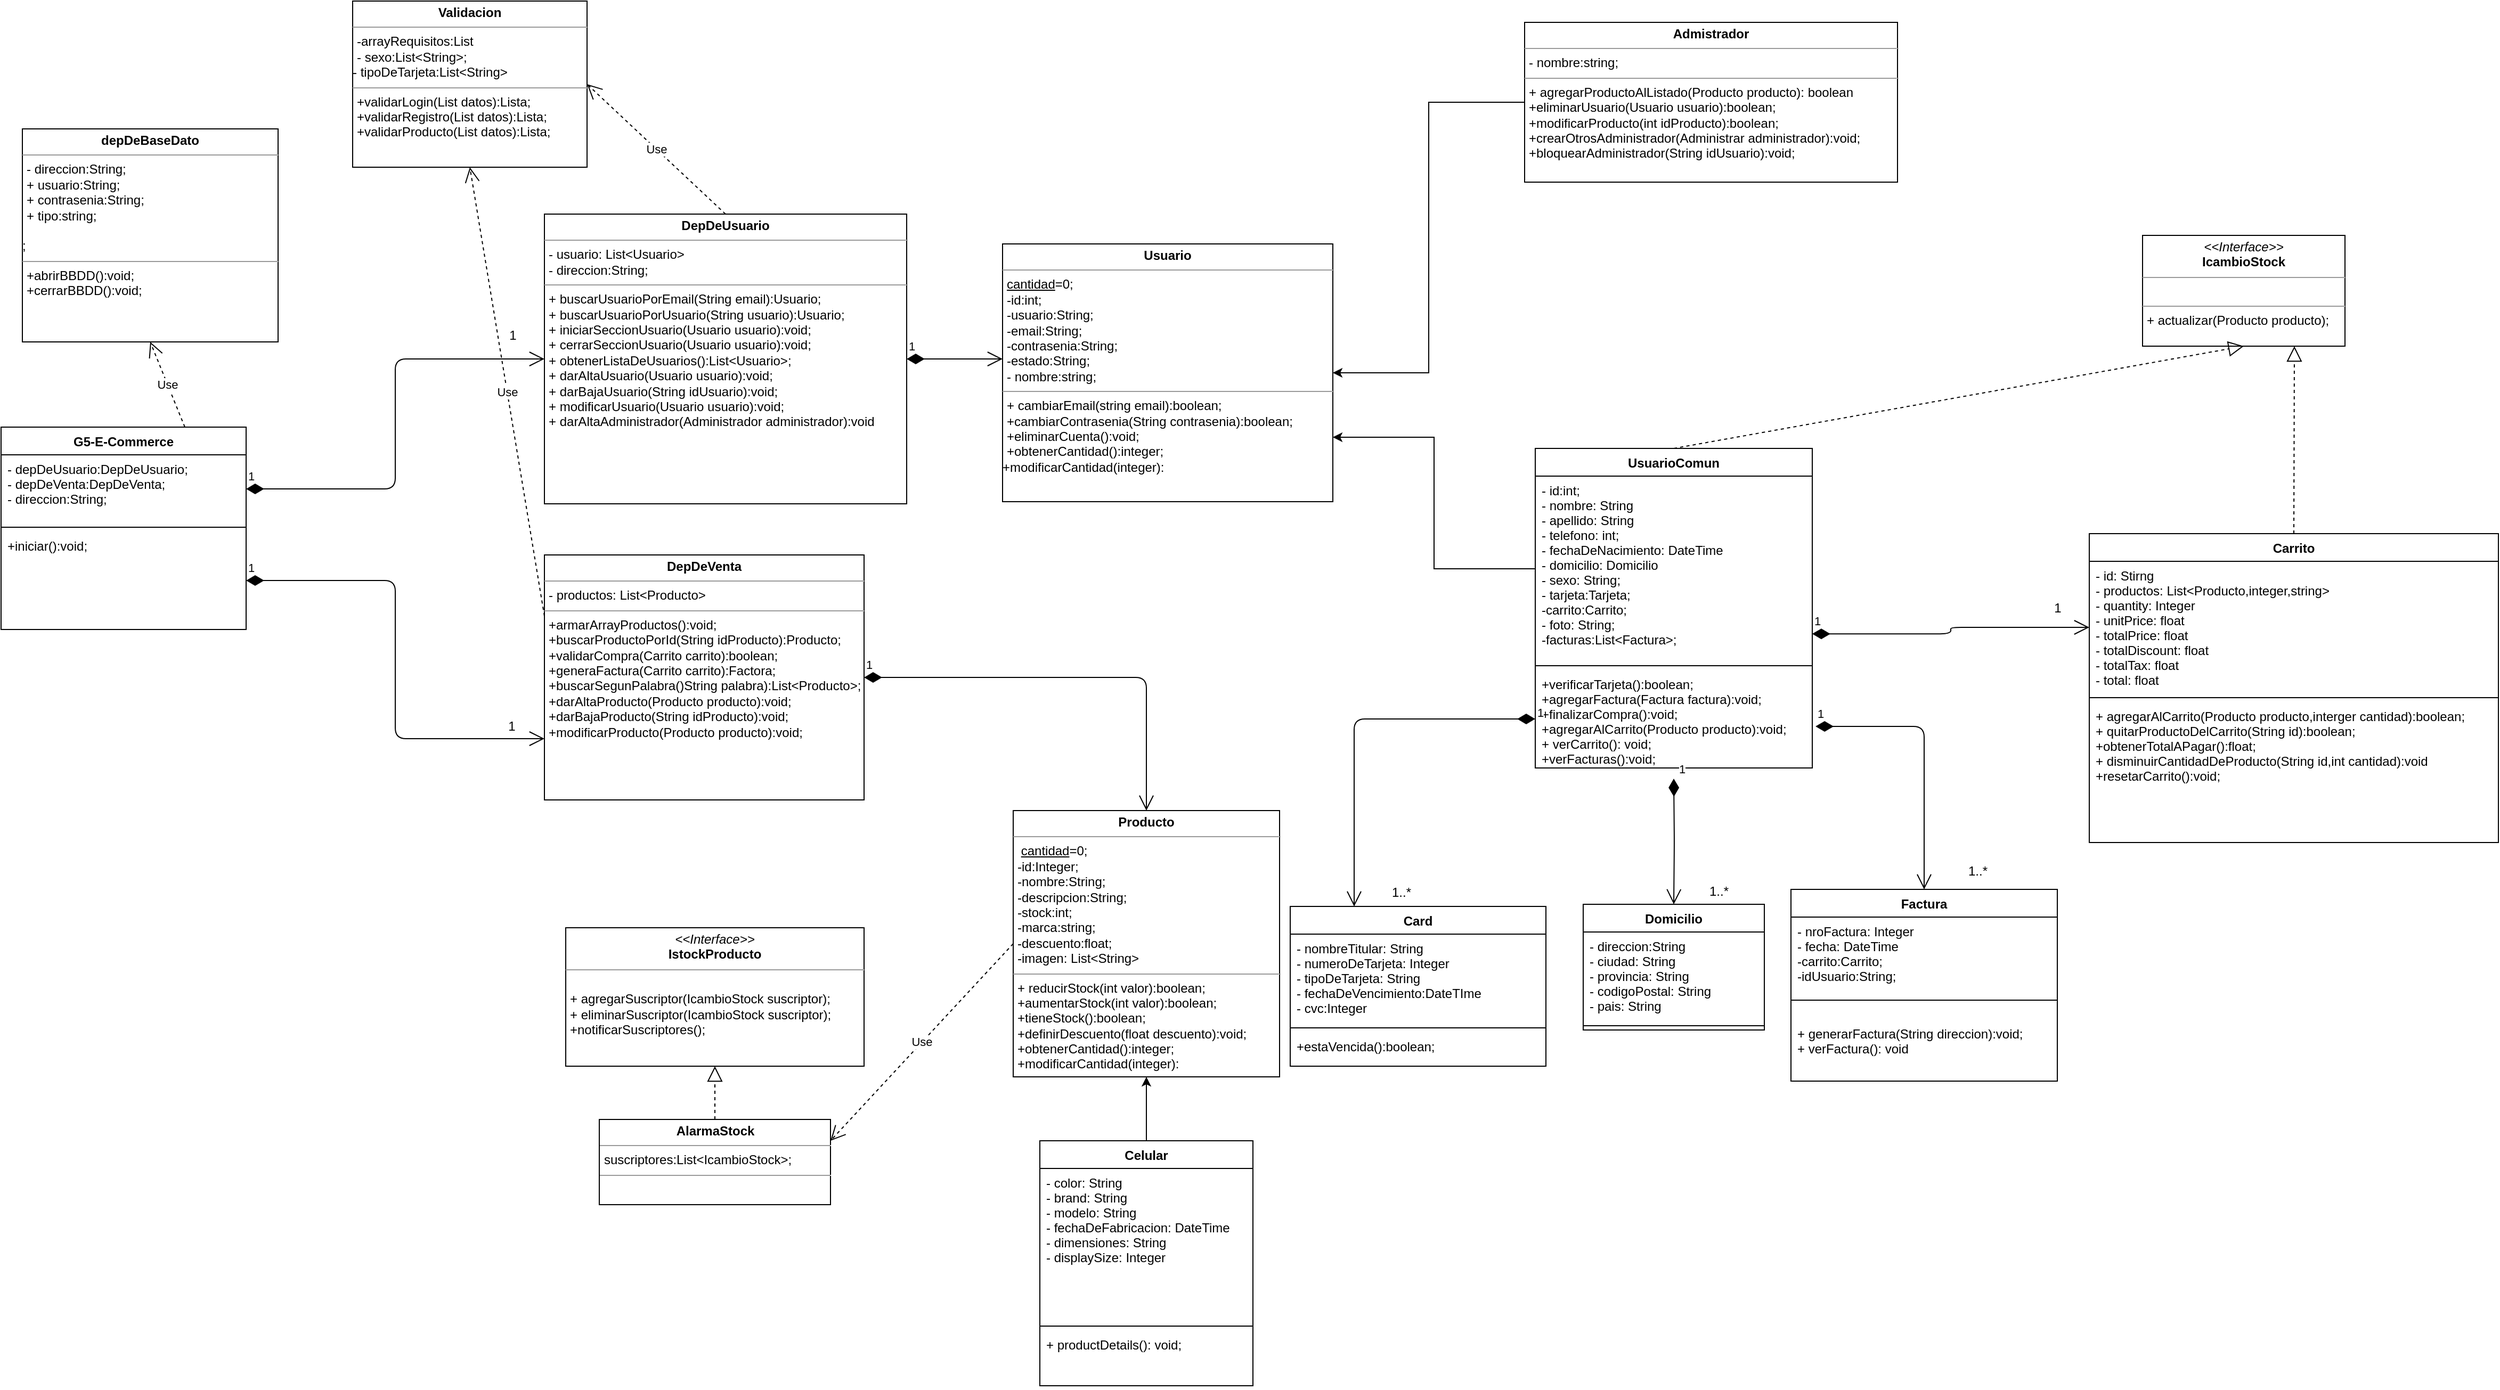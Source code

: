 <mxfile version="12.4.3" type="device" pages="1"><diagram id="36__BOMRGUcDp8zoeonx" name="Page-1"><mxGraphModel dx="1695" dy="1598" grid="1" gridSize="10" guides="1" tooltips="1" connect="1" arrows="1" fold="1" page="1" pageScale="1" pageWidth="827" pageHeight="1169" math="0" shadow="0"><root><mxCell id="0"/><mxCell id="1" parent="0"/><mxCell id="mroIybEyWBb0n3yqRAbe-1" value="Card" style="swimlane;fontStyle=1;align=center;verticalAlign=top;childLayout=stackLayout;horizontal=1;startSize=26;horizontalStack=0;resizeParent=1;resizeParentMax=0;resizeLast=0;collapsible=1;marginBottom=0;" parent="1" vertex="1"><mxGeometry x="890" y="450" width="240" height="150" as="geometry"/></mxCell><mxCell id="mroIybEyWBb0n3yqRAbe-2" value="- nombreTitular: String&#xA;- numeroDeTarjeta: Integer&#xA;- tipoDeTarjeta: String&#xA;- fechaDeVencimiento:DateTIme&#xA;- cvc:Integer" style="text;strokeColor=none;fillColor=none;align=left;verticalAlign=top;spacingLeft=4;spacingRight=4;overflow=hidden;rotatable=0;points=[[0,0.5],[1,0.5]];portConstraint=eastwest;" parent="mroIybEyWBb0n3yqRAbe-1" vertex="1"><mxGeometry y="26" width="240" height="84" as="geometry"/></mxCell><mxCell id="mroIybEyWBb0n3yqRAbe-3" value="" style="line;strokeWidth=1;fillColor=none;align=left;verticalAlign=middle;spacingTop=-1;spacingLeft=3;spacingRight=3;rotatable=0;labelPosition=right;points=[];portConstraint=eastwest;" parent="mroIybEyWBb0n3yqRAbe-1" vertex="1"><mxGeometry y="110" width="240" height="8" as="geometry"/></mxCell><mxCell id="mroIybEyWBb0n3yqRAbe-4" value="+estaVencida():boolean;" style="text;strokeColor=none;fillColor=none;align=left;verticalAlign=top;spacingLeft=4;spacingRight=4;overflow=hidden;rotatable=0;points=[[0,0.5],[1,0.5]];portConstraint=eastwest;" parent="mroIybEyWBb0n3yqRAbe-1" vertex="1"><mxGeometry y="118" width="240" height="32" as="geometry"/></mxCell><mxCell id="mroIybEyWBb0n3yqRAbe-9" value="Domicilio" style="swimlane;fontStyle=1;align=center;verticalAlign=top;childLayout=stackLayout;horizontal=1;startSize=26;horizontalStack=0;resizeParent=1;resizeParentMax=0;resizeLast=0;collapsible=1;marginBottom=0;" parent="1" vertex="1"><mxGeometry x="1165" y="448" width="170" height="118" as="geometry"/></mxCell><mxCell id="mroIybEyWBb0n3yqRAbe-10" value="- direccion:String&#xA;- ciudad: String&#xA;- provincia: String&#xA;- codigoPostal: String&#xA;- pais: String&#xA;&#xA;" style="text;strokeColor=none;fillColor=none;align=left;verticalAlign=top;spacingLeft=4;spacingRight=4;overflow=hidden;rotatable=0;points=[[0,0.5],[1,0.5]];portConstraint=eastwest;" parent="mroIybEyWBb0n3yqRAbe-9" vertex="1"><mxGeometry y="26" width="170" height="84" as="geometry"/></mxCell><mxCell id="mroIybEyWBb0n3yqRAbe-11" value="" style="line;strokeWidth=1;fillColor=none;align=left;verticalAlign=middle;spacingTop=-1;spacingLeft=3;spacingRight=3;rotatable=0;labelPosition=right;points=[];portConstraint=eastwest;" parent="mroIybEyWBb0n3yqRAbe-9" vertex="1"><mxGeometry y="110" width="170" height="8" as="geometry"/></mxCell><mxCell id="mroIybEyWBb0n3yqRAbe-13" value="UsuarioComun" style="swimlane;fontStyle=1;align=center;verticalAlign=top;childLayout=stackLayout;horizontal=1;startSize=26;horizontalStack=0;resizeParent=1;resizeParentMax=0;resizeLast=0;collapsible=1;marginBottom=0;" parent="1" vertex="1"><mxGeometry x="1120" y="20" width="260" height="300" as="geometry"/></mxCell><mxCell id="mroIybEyWBb0n3yqRAbe-14" value="- id:int;&#xA;- nombre: String&#xA;- apellido: String&#xA;- telefono: int;&#xA;- fechaDeNacimiento: DateTime&#xA;- domicilio: Domicilio&#xA;- sexo: String;&#xA;- tarjeta:Tarjeta;&#xA;-carrito:Carrito;&#xA;- foto: String;&#xA;-facturas:List&lt;Factura&gt;;" style="text;strokeColor=none;fillColor=none;align=left;verticalAlign=top;spacingLeft=4;spacingRight=4;overflow=hidden;rotatable=0;points=[[0,0.5],[1,0.5]];portConstraint=eastwest;" parent="mroIybEyWBb0n3yqRAbe-13" vertex="1"><mxGeometry y="26" width="260" height="174" as="geometry"/></mxCell><mxCell id="mroIybEyWBb0n3yqRAbe-15" value="" style="line;strokeWidth=1;fillColor=none;align=left;verticalAlign=middle;spacingTop=-1;spacingLeft=3;spacingRight=3;rotatable=0;labelPosition=right;points=[];portConstraint=eastwest;" parent="mroIybEyWBb0n3yqRAbe-13" vertex="1"><mxGeometry y="200" width="260" height="8" as="geometry"/></mxCell><mxCell id="mroIybEyWBb0n3yqRAbe-16" value="+verificarTarjeta():boolean;&#xA;+agregarFactura(Factura factura):void;&#xA;+finalizarCompra():void;&#xA;+agregarAlCarrito(Producto producto):void;&#xA;+ verCarrito(): void;&#xA;+verFacturas():void;&#xA;&#xA;" style="text;strokeColor=none;fillColor=none;align=left;verticalAlign=top;spacingLeft=4;spacingRight=4;overflow=hidden;rotatable=0;points=[[0,0.5],[1,0.5]];portConstraint=eastwest;" parent="mroIybEyWBb0n3yqRAbe-13" vertex="1"><mxGeometry y="208" width="260" height="92" as="geometry"/></mxCell><mxCell id="mroIybEyWBb0n3yqRAbe-19" value="G5-E-Commerce" style="swimlane;fontStyle=1;align=center;verticalAlign=top;childLayout=stackLayout;horizontal=1;startSize=26;horizontalStack=0;resizeParent=1;resizeParentMax=0;resizeLast=0;collapsible=1;marginBottom=0;" parent="1" vertex="1"><mxGeometry x="-320" width="230" height="190" as="geometry"/></mxCell><mxCell id="mroIybEyWBb0n3yqRAbe-20" value="- depDeUsuario:DepDeUsuario;&#xA;- depDeVenta:DepDeVenta;&#xA;- direccion:String;&#xA;" style="text;strokeColor=none;fillColor=none;align=left;verticalAlign=top;spacingLeft=4;spacingRight=4;overflow=hidden;rotatable=0;points=[[0,0.5],[1,0.5]];portConstraint=eastwest;" parent="mroIybEyWBb0n3yqRAbe-19" vertex="1"><mxGeometry y="26" width="230" height="64" as="geometry"/></mxCell><mxCell id="mroIybEyWBb0n3yqRAbe-21" value="" style="line;strokeWidth=1;fillColor=none;align=left;verticalAlign=middle;spacingTop=-1;spacingLeft=3;spacingRight=3;rotatable=0;labelPosition=right;points=[];portConstraint=eastwest;" parent="mroIybEyWBb0n3yqRAbe-19" vertex="1"><mxGeometry y="90" width="230" height="8" as="geometry"/></mxCell><mxCell id="mroIybEyWBb0n3yqRAbe-22" value="+iniciar():void;" style="text;strokeColor=none;fillColor=none;align=left;verticalAlign=top;spacingLeft=4;spacingRight=4;overflow=hidden;rotatable=0;points=[[0,0.5],[1,0.5]];portConstraint=eastwest;" parent="mroIybEyWBb0n3yqRAbe-19" vertex="1"><mxGeometry y="98" width="230" height="92" as="geometry"/></mxCell><mxCell id="mroIybEyWBb0n3yqRAbe-23" value="Factura" style="swimlane;fontStyle=1;align=center;verticalAlign=top;childLayout=stackLayout;horizontal=1;startSize=26;horizontalStack=0;resizeParent=1;resizeParentMax=0;resizeLast=0;collapsible=1;marginBottom=0;" parent="1" vertex="1"><mxGeometry x="1360" y="434" width="250" height="180" as="geometry"/></mxCell><mxCell id="mroIybEyWBb0n3yqRAbe-24" value="- nroFactura: Integer&#xA;- fecha: DateTime&#xA;-carrito:Carrito;&#xA;-idUsuario:String;" style="text;strokeColor=none;fillColor=none;align=left;verticalAlign=top;spacingLeft=4;spacingRight=4;overflow=hidden;rotatable=0;points=[[0,0.5],[1,0.5]];portConstraint=eastwest;" parent="mroIybEyWBb0n3yqRAbe-23" vertex="1"><mxGeometry y="26" width="250" height="74" as="geometry"/></mxCell><mxCell id="mroIybEyWBb0n3yqRAbe-25" value="" style="line;strokeWidth=1;fillColor=none;align=left;verticalAlign=middle;spacingTop=-1;spacingLeft=3;spacingRight=3;rotatable=0;labelPosition=right;points=[];portConstraint=eastwest;" parent="mroIybEyWBb0n3yqRAbe-23" vertex="1"><mxGeometry y="100" width="250" height="8" as="geometry"/></mxCell><mxCell id="mroIybEyWBb0n3yqRAbe-26" value="&#xA;+ generarFactura(String direccion):void;&#xA;+ verFactura(): void" style="text;strokeColor=none;fillColor=none;align=left;verticalAlign=top;spacingLeft=4;spacingRight=4;overflow=hidden;rotatable=0;points=[[0,0.5],[1,0.5]];portConstraint=eastwest;" parent="mroIybEyWBb0n3yqRAbe-23" vertex="1"><mxGeometry y="108" width="250" height="72" as="geometry"/></mxCell><mxCell id="LKVpX0-LVZINhQ2yOiXm-9" style="edgeStyle=orthogonalEdgeStyle;rounded=0;orthogonalLoop=1;jettySize=auto;html=1;entryX=0.5;entryY=1;entryDx=0;entryDy=0;" parent="1" source="mroIybEyWBb0n3yqRAbe-27" target="LKVpX0-LVZINhQ2yOiXm-8" edge="1"><mxGeometry relative="1" as="geometry"/></mxCell><mxCell id="mroIybEyWBb0n3yqRAbe-27" value="Celular" style="swimlane;fontStyle=1;align=center;verticalAlign=top;childLayout=stackLayout;horizontal=1;startSize=26;horizontalStack=0;resizeParent=1;resizeParentMax=0;resizeLast=0;collapsible=1;marginBottom=0;" parent="1" vertex="1"><mxGeometry x="655" y="670" width="200" height="230" as="geometry"/></mxCell><mxCell id="mroIybEyWBb0n3yqRAbe-28" value="- color: String&#xA;- brand: String&#xA;- modelo: String&#xA;- fechaDeFabricacion: DateTime&#xA;- dimensiones: String&#xA;- displaySize: Integer&#xA;" style="text;strokeColor=none;fillColor=none;align=left;verticalAlign=top;spacingLeft=4;spacingRight=4;overflow=hidden;rotatable=0;points=[[0,0.5],[1,0.5]];portConstraint=eastwest;" parent="mroIybEyWBb0n3yqRAbe-27" vertex="1"><mxGeometry y="26" width="200" height="144" as="geometry"/></mxCell><mxCell id="mroIybEyWBb0n3yqRAbe-29" value="" style="line;strokeWidth=1;fillColor=none;align=left;verticalAlign=middle;spacingTop=-1;spacingLeft=3;spacingRight=3;rotatable=0;labelPosition=right;points=[];portConstraint=eastwest;" parent="mroIybEyWBb0n3yqRAbe-27" vertex="1"><mxGeometry y="170" width="200" height="8" as="geometry"/></mxCell><mxCell id="mroIybEyWBb0n3yqRAbe-30" value="+ productDetails(): void;&#xA;" style="text;strokeColor=none;fillColor=none;align=left;verticalAlign=top;spacingLeft=4;spacingRight=4;overflow=hidden;rotatable=0;points=[[0,0.5],[1,0.5]];portConstraint=eastwest;" parent="mroIybEyWBb0n3yqRAbe-27" vertex="1"><mxGeometry y="178" width="200" height="52" as="geometry"/></mxCell><mxCell id="mroIybEyWBb0n3yqRAbe-31" value="Carrito" style="swimlane;fontStyle=1;align=center;verticalAlign=top;childLayout=stackLayout;horizontal=1;startSize=26;horizontalStack=0;resizeParent=1;resizeParentMax=0;resizeLast=0;collapsible=1;marginBottom=0;" parent="1" vertex="1"><mxGeometry x="1640" y="100" width="384" height="290" as="geometry"/></mxCell><mxCell id="mroIybEyWBb0n3yqRAbe-32" value="- id: Stirng&#xA;- productos: List&lt;Producto,integer,string&gt;&#xA;- quantity: Integer&#xA;- unitPrice: float&#xA;- totalPrice: float&#xA;- totalDiscount: float&#xA;- totalTax: float&#xA;- total: float" style="text;strokeColor=none;fillColor=none;align=left;verticalAlign=top;spacingLeft=4;spacingRight=4;overflow=hidden;rotatable=0;points=[[0,0.5],[1,0.5]];portConstraint=eastwest;" parent="mroIybEyWBb0n3yqRAbe-31" vertex="1"><mxGeometry y="26" width="384" height="124" as="geometry"/></mxCell><mxCell id="mroIybEyWBb0n3yqRAbe-33" value="" style="line;strokeWidth=1;fillColor=none;align=left;verticalAlign=middle;spacingTop=-1;spacingLeft=3;spacingRight=3;rotatable=0;labelPosition=right;points=[];portConstraint=eastwest;" parent="mroIybEyWBb0n3yqRAbe-31" vertex="1"><mxGeometry y="150" width="384" height="8" as="geometry"/></mxCell><mxCell id="mroIybEyWBb0n3yqRAbe-34" value="+ agregarAlCarrito(Producto producto,interger cantidad):boolean;&#xA;+ quitarProductoDelCarrito(String id):boolean;&#xA;+obtenerTotalAPagar():float;&#xA;+ disminuirCantidadDeProducto(String id,int cantidad):void&#xA;+resetarCarrito():void;&#xA;" style="text;strokeColor=none;fillColor=none;align=left;verticalAlign=top;spacingLeft=4;spacingRight=4;overflow=hidden;rotatable=0;points=[[0,0.5],[1,0.5]];portConstraint=eastwest;" parent="mroIybEyWBb0n3yqRAbe-31" vertex="1"><mxGeometry y="158" width="384" height="132" as="geometry"/></mxCell><mxCell id="LKVpX0-LVZINhQ2yOiXm-11" style="edgeStyle=orthogonalEdgeStyle;rounded=0;orthogonalLoop=1;jettySize=auto;html=1;entryX=1;entryY=0.5;entryDx=0;entryDy=0;" parent="1" source="LKVpX0-LVZINhQ2yOiXm-2" target="LKVpX0-LVZINhQ2yOiXm-10" edge="1"><mxGeometry relative="1" as="geometry"/></mxCell><mxCell id="LKVpX0-LVZINhQ2yOiXm-2" value="&lt;p style=&quot;margin: 0px ; margin-top: 4px ; text-align: center&quot;&gt;&lt;b&gt;Admistrador&lt;/b&gt;&lt;/p&gt;&lt;hr size=&quot;1&quot;&gt;&lt;p style=&quot;margin: 0px ; margin-left: 4px&quot;&gt;- nombre:string;&lt;/p&gt;&lt;hr size=&quot;1&quot;&gt;&lt;p style=&quot;margin: 0px ; margin-left: 4px&quot;&gt;+ agregarProductoAlListado(Producto producto): boolean&lt;/p&gt;&lt;p style=&quot;margin: 0px ; margin-left: 4px&quot;&gt;+eliminarUsuario(Usuario usuario):boolean;&lt;/p&gt;&lt;p style=&quot;margin: 0px ; margin-left: 4px&quot;&gt;+modificarProducto(int idProducto):boolean;&lt;/p&gt;&lt;p style=&quot;margin: 0px ; margin-left: 4px&quot;&gt;+crearOtrosAdministrador(Administrar administrador):void;&lt;/p&gt;&lt;p style=&quot;margin: 0px ; margin-left: 4px&quot;&gt;+bloquearAdministrador(String idUsuario):void;&lt;/p&gt;&lt;p style=&quot;margin: 0px ; margin-left: 4px&quot;&gt;&lt;br&gt;&lt;/p&gt;" style="verticalAlign=top;align=left;overflow=fill;fontSize=12;fontFamily=Helvetica;html=1;" parent="1" vertex="1"><mxGeometry x="1110" y="-380" width="350" height="150" as="geometry"/></mxCell><mxCell id="LKVpX0-LVZINhQ2yOiXm-4" value="1" style="endArrow=open;html=1;endSize=12;startArrow=diamondThin;startSize=14;startFill=1;edgeStyle=orthogonalEdgeStyle;align=left;verticalAlign=bottom;exitX=0;exitY=0.5;exitDx=0;exitDy=0;entryX=0.25;entryY=0;entryDx=0;entryDy=0;" parent="1" source="mroIybEyWBb0n3yqRAbe-16" target="mroIybEyWBb0n3yqRAbe-1" edge="1"><mxGeometry x="-1" y="3" relative="1" as="geometry"><mxPoint x="1440" y="240" as="sourcePoint"/><mxPoint x="1600" y="240" as="targetPoint"/></mxGeometry></mxCell><mxCell id="LKVpX0-LVZINhQ2yOiXm-5" value="1" style="endArrow=open;html=1;endSize=12;startArrow=diamondThin;startSize=14;startFill=1;edgeStyle=orthogonalEdgeStyle;align=left;verticalAlign=bottom;exitX=1;exitY=0.851;exitDx=0;exitDy=0;exitPerimeter=0;entryX=0;entryY=0.5;entryDx=0;entryDy=0;" parent="1" source="mroIybEyWBb0n3yqRAbe-14" target="mroIybEyWBb0n3yqRAbe-32" edge="1"><mxGeometry x="-1" y="3" relative="1" as="geometry"><mxPoint x="1470" y="210" as="sourcePoint"/><mxPoint x="1630" y="210" as="targetPoint"/></mxGeometry></mxCell><mxCell id="LKVpX0-LVZINhQ2yOiXm-8" value="&lt;p style=&quot;margin: 0px ; margin-top: 4px ; text-align: center&quot;&gt;&lt;b&gt;Producto&lt;/b&gt;&lt;/p&gt;&lt;hr size=&quot;1&quot;&gt;&lt;p style=&quot;margin: 0px ; margin-left: 4px&quot;&gt;&amp;nbsp;&lt;u&gt;cantidad&lt;/u&gt;=0;&lt;/p&gt;&lt;p style=&quot;margin: 0px ; margin-left: 4px&quot;&gt;-id:Integer;&lt;/p&gt;&lt;p style=&quot;margin: 0px ; margin-left: 4px&quot;&gt;-nombre:String;&lt;/p&gt;&lt;p style=&quot;margin: 0px ; margin-left: 4px&quot;&gt;-descripcion:String;&lt;/p&gt;&lt;p style=&quot;margin: 0px ; margin-left: 4px&quot;&gt;-stock:int;&lt;/p&gt;&lt;p style=&quot;margin: 0px ; margin-left: 4px&quot;&gt;-marca:string;&lt;/p&gt;&lt;p style=&quot;margin: 0px ; margin-left: 4px&quot;&gt;-descuento:float;&lt;/p&gt;&lt;p style=&quot;margin: 0px ; margin-left: 4px&quot;&gt;-imagen: List&amp;lt;String&amp;gt;&lt;br&gt;&lt;/p&gt;&lt;hr size=&quot;1&quot;&gt;&lt;p style=&quot;margin: 0px ; margin-left: 4px&quot;&gt;+ reducirStock(int valor):boolean;&lt;/p&gt;&lt;p style=&quot;margin: 0px ; margin-left: 4px&quot;&gt;+aumentarStock(int valor):boolean;&lt;/p&gt;&lt;p style=&quot;margin: 0px ; margin-left: 4px&quot;&gt;+tieneStock():boolean;&lt;/p&gt;&lt;p style=&quot;margin: 0px ; margin-left: 4px&quot;&gt;+definirDescuento(float descuento):void;&lt;/p&gt;&lt;p style=&quot;margin: 0px ; margin-left: 4px&quot;&gt;+obtenerCantidad():integer;&lt;/p&gt;&lt;p style=&quot;margin: 0px ; margin-left: 4px&quot;&gt;+modificarCantidad(integer):&lt;br&gt;&lt;/p&gt;" style="verticalAlign=top;align=left;overflow=fill;fontSize=12;fontFamily=Helvetica;html=1;" parent="1" vertex="1"><mxGeometry x="630" y="360" width="250" height="250" as="geometry"/></mxCell><mxCell id="LKVpX0-LVZINhQ2yOiXm-10" value="&lt;p style=&quot;margin: 0px ; margin-top: 4px ; text-align: center&quot;&gt;&lt;b&gt;Usuario&lt;/b&gt;&lt;/p&gt;&lt;hr size=&quot;1&quot;&gt;&lt;p style=&quot;margin: 0px ; margin-left: 4px&quot;&gt;&lt;u&gt;cantidad&lt;/u&gt;=0;&lt;/p&gt;&lt;p style=&quot;margin: 0px ; margin-left: 4px&quot;&gt;-id:int;&lt;/p&gt;&lt;p style=&quot;margin: 0px ; margin-left: 4px&quot;&gt;-usuario:String;&lt;/p&gt;&lt;p style=&quot;margin: 0px ; margin-left: 4px&quot;&gt;-email:String;&lt;/p&gt;&lt;p style=&quot;margin: 0px ; margin-left: 4px&quot;&gt;-contrasenia:String;&lt;/p&gt;&lt;p style=&quot;margin: 0px ; margin-left: 4px&quot;&gt;-estado:String;&lt;/p&gt;&lt;p style=&quot;margin: 0px ; margin-left: 4px&quot;&gt;- nombre:string;&lt;br&gt;&lt;/p&gt;&lt;hr size=&quot;1&quot;&gt;&lt;p style=&quot;margin: 0px ; margin-left: 4px&quot;&gt;+ cambiarEmail(string email):boolean;&lt;/p&gt;&lt;p style=&quot;margin: 0px ; margin-left: 4px&quot;&gt;+cambiarContrasenia(String contrasenia):boolean;&lt;/p&gt;&lt;p style=&quot;margin: 0px ; margin-left: 4px&quot;&gt;+eliminarCuenta():void;&lt;/p&gt;&lt;p style=&quot;margin: 0px ; margin-left: 4px&quot;&gt;+obtenerCantidad():integer;&lt;/p&gt;+modificarCantidad(integer):&lt;p style=&quot;margin: 0px ; margin-left: 4px&quot;&gt;&lt;br&gt;&lt;/p&gt;" style="verticalAlign=top;align=left;overflow=fill;fontSize=12;fontFamily=Helvetica;html=1;" parent="1" vertex="1"><mxGeometry x="620" y="-172" width="310" height="242" as="geometry"/></mxCell><mxCell id="LKVpX0-LVZINhQ2yOiXm-12" style="edgeStyle=orthogonalEdgeStyle;rounded=0;orthogonalLoop=1;jettySize=auto;html=1;entryX=1;entryY=0.75;entryDx=0;entryDy=0;" parent="1" source="mroIybEyWBb0n3yqRAbe-14" target="LKVpX0-LVZINhQ2yOiXm-10" edge="1"><mxGeometry relative="1" as="geometry"/></mxCell><mxCell id="LKVpX0-LVZINhQ2yOiXm-13" value="&lt;p style=&quot;margin: 0px ; margin-top: 4px ; text-align: center&quot;&gt;&lt;i&gt;&amp;lt;&amp;lt;Interface&amp;gt;&amp;gt;&lt;/i&gt;&lt;br&gt;&lt;b&gt;IcambioStock&lt;/b&gt;&lt;/p&gt;&lt;hr size=&quot;1&quot;&gt;&lt;p style=&quot;margin: 0px ; margin-left: 4px&quot;&gt;&lt;br&gt;&lt;/p&gt;&lt;hr size=&quot;1&quot;&gt;&lt;p style=&quot;margin: 0px ; margin-left: 4px&quot;&gt;+ actualizar(Producto producto);&lt;br&gt;&lt;/p&gt;" style="verticalAlign=top;align=left;overflow=fill;fontSize=12;fontFamily=Helvetica;html=1;" parent="1" vertex="1"><mxGeometry x="1690" y="-180" width="190" height="104" as="geometry"/></mxCell><mxCell id="LKVpX0-LVZINhQ2yOiXm-14" value="&lt;p style=&quot;margin: 0px ; margin-top: 4px ; text-align: center&quot;&gt;&lt;i&gt;&amp;lt;&amp;lt;Interface&amp;gt;&amp;gt;&lt;/i&gt;&lt;br&gt;&lt;b&gt;IstockProducto&lt;/b&gt;&lt;/p&gt;&lt;hr size=&quot;1&quot;&gt;&lt;p style=&quot;margin: 0px ; margin-left: 4px&quot;&gt;&lt;br&gt;&lt;/p&gt;&lt;p style=&quot;margin: 0px ; margin-left: 4px&quot;&gt;+ agregarSuscriptor(IcambioStock suscriptor);&lt;br&gt;+ eliminarSuscriptor(IcambioStock suscriptor);&lt;/p&gt;&lt;p style=&quot;margin: 0px ; margin-left: 4px&quot;&gt;+notificarSuscriptores();&lt;/p&gt;" style="verticalAlign=top;align=left;overflow=fill;fontSize=12;fontFamily=Helvetica;html=1;" parent="1" vertex="1"><mxGeometry x="210" y="470" width="280" height="130" as="geometry"/></mxCell><mxCell id="LKVpX0-LVZINhQ2yOiXm-15" value="&lt;p style=&quot;margin: 0px ; margin-top: 4px ; text-align: center&quot;&gt;&lt;b&gt;AlarmaStock&lt;/b&gt;&lt;/p&gt;&lt;hr size=&quot;1&quot;&gt;&lt;p style=&quot;margin: 0px ; margin-left: 4px&quot;&gt;suscriptores:List&amp;lt;IcambioStock&amp;gt;;&lt;/p&gt;&lt;hr size=&quot;1&quot;&gt;&lt;p style=&quot;margin: 0px ; margin-left: 4px&quot;&gt;&lt;br&gt;&lt;/p&gt;" style="verticalAlign=top;align=left;overflow=fill;fontSize=12;fontFamily=Helvetica;html=1;" parent="1" vertex="1"><mxGeometry x="241.5" y="650" width="217" height="80" as="geometry"/></mxCell><mxCell id="LKVpX0-LVZINhQ2yOiXm-16" value="" style="endArrow=block;dashed=1;endFill=0;endSize=12;html=1;entryX=0.5;entryY=1;entryDx=0;entryDy=0;exitX=0.5;exitY=0;exitDx=0;exitDy=0;" parent="1" source="LKVpX0-LVZINhQ2yOiXm-15" target="LKVpX0-LVZINhQ2yOiXm-14" edge="1"><mxGeometry width="160" relative="1" as="geometry"><mxPoint x="-40" y="670" as="sourcePoint"/><mxPoint x="120" y="670" as="targetPoint"/></mxGeometry></mxCell><mxCell id="LKVpX0-LVZINhQ2yOiXm-17" value="1" style="endArrow=open;html=1;endSize=12;startArrow=diamondThin;startSize=14;startFill=1;edgeStyle=orthogonalEdgeStyle;align=left;verticalAlign=bottom;entryX=0.5;entryY=0;entryDx=0;entryDy=0;" parent="1" target="mroIybEyWBb0n3yqRAbe-9" edge="1"><mxGeometry x="-1" y="3" relative="1" as="geometry"><mxPoint x="1250" y="330" as="sourcePoint"/><mxPoint x="1360" y="380" as="targetPoint"/></mxGeometry></mxCell><mxCell id="LKVpX0-LVZINhQ2yOiXm-18" value="1" style="endArrow=open;html=1;endSize=12;startArrow=diamondThin;startSize=14;startFill=1;edgeStyle=orthogonalEdgeStyle;align=left;verticalAlign=bottom;exitX=1.012;exitY=0.576;exitDx=0;exitDy=0;exitPerimeter=0;" parent="1" source="mroIybEyWBb0n3yqRAbe-16" target="mroIybEyWBb0n3yqRAbe-23" edge="1"><mxGeometry x="-1" y="3" relative="1" as="geometry"><mxPoint x="1400" y="270" as="sourcePoint"/><mxPoint x="1560" y="270" as="targetPoint"/></mxGeometry></mxCell><mxCell id="LKVpX0-LVZINhQ2yOiXm-19" value="" style="endArrow=block;dashed=1;endFill=0;endSize=12;html=1;exitX=0.5;exitY=0;exitDx=0;exitDy=0;entryX=0.5;entryY=1;entryDx=0;entryDy=0;" parent="1" source="mroIybEyWBb0n3yqRAbe-13" target="LKVpX0-LVZINhQ2yOiXm-13" edge="1"><mxGeometry width="160" relative="1" as="geometry"><mxPoint x="1270" y="-10" as="sourcePoint"/><mxPoint x="1430" y="-10" as="targetPoint"/></mxGeometry></mxCell><mxCell id="LKVpX0-LVZINhQ2yOiXm-20" value="" style="endArrow=block;dashed=1;endFill=0;endSize=12;html=1;entryX=0.75;entryY=1;entryDx=0;entryDy=0;exitX=0.5;exitY=0;exitDx=0;exitDy=0;" parent="1" source="mroIybEyWBb0n3yqRAbe-31" target="LKVpX0-LVZINhQ2yOiXm-13" edge="1"><mxGeometry width="160" relative="1" as="geometry"><mxPoint x="1620" y="20" as="sourcePoint"/><mxPoint x="1780" y="20" as="targetPoint"/></mxGeometry></mxCell><mxCell id="LKVpX0-LVZINhQ2yOiXm-21" value="Use" style="endArrow=open;endSize=12;dashed=1;html=1;exitX=0;exitY=0.5;exitDx=0;exitDy=0;entryX=1;entryY=0.25;entryDx=0;entryDy=0;" parent="1" source="LKVpX0-LVZINhQ2yOiXm-8" target="LKVpX0-LVZINhQ2yOiXm-15" edge="1"><mxGeometry width="160" relative="1" as="geometry"><mxPoint x="410" y="620" as="sourcePoint"/><mxPoint x="570" y="620" as="targetPoint"/></mxGeometry></mxCell><mxCell id="LKVpX0-LVZINhQ2yOiXm-22" value="&lt;p style=&quot;margin: 0px ; margin-top: 4px ; text-align: center&quot;&gt;&lt;b&gt;DepDeUsuario&lt;/b&gt;&lt;/p&gt;&lt;hr size=&quot;1&quot;&gt;&lt;p style=&quot;margin: 0px ; margin-left: 4px&quot;&gt;- usuario: List&amp;lt;Usuario&amp;gt;&lt;/p&gt;&lt;p style=&quot;margin: 0px ; margin-left: 4px&quot;&gt;- direccion:String;&lt;/p&gt;&lt;hr size=&quot;1&quot;&gt;&lt;p style=&quot;margin: 0px ; margin-left: 4px&quot;&gt;+ buscarUsuarioPorEmail(String email):Usuario;&lt;/p&gt;&lt;p style=&quot;margin: 0px ; margin-left: 4px&quot;&gt;+ buscarUsuarioPorUsuario(String usuario):Usuario;&lt;/p&gt;&lt;p style=&quot;margin: 0px ; margin-left: 4px&quot;&gt;+ iniciarSeccionUsuario(Usuario usuario):void;&lt;/p&gt;&lt;p style=&quot;margin: 0px ; margin-left: 4px&quot;&gt;+ cerrarSeccionUsuario(Usuario usuario):void;&lt;/p&gt;&lt;p style=&quot;margin: 0px ; margin-left: 4px&quot;&gt;+ obtenerListaDeUsuarios():List&amp;lt;Usuario&amp;gt;;&lt;/p&gt;&lt;p style=&quot;margin: 0px ; margin-left: 4px&quot;&gt;+ darAltaUsuario(Usuario usuario):void;&lt;/p&gt;&lt;p style=&quot;margin: 0px ; margin-left: 4px&quot;&gt;+ darBajaUsuario(String idUsuario):void;&lt;/p&gt;&lt;p style=&quot;margin: 0px ; margin-left: 4px&quot;&gt;+ modificarUsuario(Usuario usuario):void;&lt;/p&gt;&lt;p style=&quot;margin: 0px ; margin-left: 4px&quot;&gt;+ darAltaAdministrador(Administrador administrador):void&lt;/p&gt;" style="verticalAlign=top;align=left;overflow=fill;fontSize=12;fontFamily=Helvetica;html=1;" parent="1" vertex="1"><mxGeometry x="190" y="-200" width="340" height="272" as="geometry"/></mxCell><mxCell id="LKVpX0-LVZINhQ2yOiXm-23" value="1" style="endArrow=open;html=1;endSize=12;startArrow=diamondThin;startSize=14;startFill=1;edgeStyle=orthogonalEdgeStyle;align=left;verticalAlign=bottom;exitX=1;exitY=0.5;exitDx=0;exitDy=0;" parent="1" source="LKVpX0-LVZINhQ2yOiXm-22" edge="1"><mxGeometry x="-1" y="3" relative="1" as="geometry"><mxPoint x="550" y="-110" as="sourcePoint"/><mxPoint x="620" y="-64" as="targetPoint"/></mxGeometry></mxCell><mxCell id="LKVpX0-LVZINhQ2yOiXm-24" value="&lt;p style=&quot;margin: 0px ; margin-top: 4px ; text-align: center&quot;&gt;&lt;b&gt;DepDeVenta&lt;/b&gt;&lt;/p&gt;&lt;hr size=&quot;1&quot;&gt;&lt;p style=&quot;margin: 0px ; margin-left: 4px&quot;&gt;- productos: List&amp;lt;Producto&amp;gt;&lt;/p&gt;&lt;hr size=&quot;1&quot;&gt;&lt;p style=&quot;margin: 0px ; margin-left: 4px&quot;&gt;+armarArrayProductos():void;&lt;/p&gt;&lt;p style=&quot;margin: 0px ; margin-left: 4px&quot;&gt;+buscarProductoPorId(String idProducto):Producto;&lt;/p&gt;&lt;p style=&quot;margin: 0px ; margin-left: 4px&quot;&gt;+validarCompra(Carrito carrito):boolean;&lt;/p&gt;&lt;p style=&quot;margin: 0px ; margin-left: 4px&quot;&gt;+generaFactura(Carrito carrito):Factora;&lt;/p&gt;&lt;p style=&quot;margin: 0px ; margin-left: 4px&quot;&gt;+buscarSegunPalabra()String palabra):List&amp;lt;Producto&amp;gt;;&lt;/p&gt;&lt;p style=&quot;margin: 0px ; margin-left: 4px&quot;&gt;+darAltaProducto(Producto producto):void;&lt;/p&gt;&lt;p style=&quot;margin: 0px ; margin-left: 4px&quot;&gt;+darBajaProducto(String idProducto):void;&lt;/p&gt;&lt;p style=&quot;margin: 0px ; margin-left: 4px&quot;&gt;+modificarProducto(Producto producto):void;&lt;/p&gt;" style="verticalAlign=top;align=left;overflow=fill;fontSize=12;fontFamily=Helvetica;html=1;" parent="1" vertex="1"><mxGeometry x="190" y="120" width="300" height="230" as="geometry"/></mxCell><mxCell id="LKVpX0-LVZINhQ2yOiXm-25" value="1" style="endArrow=open;html=1;endSize=12;startArrow=diamondThin;startSize=14;startFill=1;edgeStyle=orthogonalEdgeStyle;align=left;verticalAlign=bottom;exitX=1;exitY=0.5;exitDx=0;exitDy=0;entryX=0.5;entryY=0;entryDx=0;entryDy=0;" parent="1" source="LKVpX0-LVZINhQ2yOiXm-24" target="LKVpX0-LVZINhQ2yOiXm-8" edge="1"><mxGeometry x="-1" y="3" relative="1" as="geometry"><mxPoint x="540" y="240" as="sourcePoint"/><mxPoint x="700" y="240" as="targetPoint"/></mxGeometry></mxCell><mxCell id="LKVpX0-LVZINhQ2yOiXm-26" value="1" style="endArrow=open;html=1;endSize=12;startArrow=diamondThin;startSize=14;startFill=1;edgeStyle=orthogonalEdgeStyle;align=left;verticalAlign=bottom;exitX=1;exitY=0.5;exitDx=0;exitDy=0;entryX=0;entryY=0.5;entryDx=0;entryDy=0;" parent="1" source="mroIybEyWBb0n3yqRAbe-20" target="LKVpX0-LVZINhQ2yOiXm-22" edge="1"><mxGeometry x="-1" y="3" relative="1" as="geometry"><mxPoint x="-50" y="20" as="sourcePoint"/><mxPoint x="110" y="20" as="targetPoint"/></mxGeometry></mxCell><mxCell id="LKVpX0-LVZINhQ2yOiXm-27" value="1" style="endArrow=open;html=1;endSize=12;startArrow=diamondThin;startSize=14;startFill=1;edgeStyle=orthogonalEdgeStyle;align=left;verticalAlign=bottom;exitX=1;exitY=0.5;exitDx=0;exitDy=0;entryX=0;entryY=0.75;entryDx=0;entryDy=0;" parent="1" source="mroIybEyWBb0n3yqRAbe-22" target="LKVpX0-LVZINhQ2yOiXm-24" edge="1"><mxGeometry x="-1" y="3" relative="1" as="geometry"><mxPoint x="-50" y="140" as="sourcePoint"/><mxPoint x="110" y="140" as="targetPoint"/></mxGeometry></mxCell><mxCell id="LKVpX0-LVZINhQ2yOiXm-28" value="&lt;p style=&quot;margin: 0px ; margin-top: 4px ; text-align: center&quot;&gt;&lt;b&gt;depDeBaseDato&lt;/b&gt;&lt;/p&gt;&lt;hr size=&quot;1&quot;&gt;&lt;p style=&quot;margin: 0px ; margin-left: 4px&quot;&gt;- direccion:String;&lt;/p&gt;&lt;p style=&quot;margin: 0px ; margin-left: 4px&quot;&gt;+ usuario:String;&lt;/p&gt;&lt;p style=&quot;margin: 0px ; margin-left: 4px&quot;&gt;+ contrasenia:String;&lt;/p&gt;&lt;p style=&quot;margin: 0px ; margin-left: 4px&quot;&gt;+ tipo:string;&lt;/p&gt;&lt;p style=&quot;margin: 0px ; margin-left: 4px&quot;&gt;&lt;br&gt;&lt;/p&gt;;&lt;hr size=&quot;1&quot;&gt;&lt;p style=&quot;margin: 0px ; margin-left: 4px&quot;&gt;+abrirBBDD():void;&lt;/p&gt;&lt;p style=&quot;margin: 0px ; margin-left: 4px&quot;&gt;+cerrarBBDD():void;&lt;/p&gt;" style="verticalAlign=top;align=left;overflow=fill;fontSize=12;fontFamily=Helvetica;html=1;" parent="1" vertex="1"><mxGeometry x="-300" y="-280" width="240" height="200" as="geometry"/></mxCell><mxCell id="LKVpX0-LVZINhQ2yOiXm-29" value="1..*" style="text;html=1;align=center;verticalAlign=middle;resizable=0;points=[];;autosize=1;" parent="1" vertex="1"><mxGeometry x="1520" y="407" width="30" height="20" as="geometry"/></mxCell><mxCell id="LKVpX0-LVZINhQ2yOiXm-30" value="Use" style="endArrow=open;endSize=12;dashed=1;html=1;entryX=0.5;entryY=1;entryDx=0;entryDy=0;exitX=0.75;exitY=0;exitDx=0;exitDy=0;" parent="1" source="mroIybEyWBb0n3yqRAbe-19" target="LKVpX0-LVZINhQ2yOiXm-28" edge="1"><mxGeometry width="160" relative="1" as="geometry"><mxPoint x="-250" y="-30" as="sourcePoint"/><mxPoint x="-90" y="-30" as="targetPoint"/></mxGeometry></mxCell><mxCell id="LKVpX0-LVZINhQ2yOiXm-31" value="&lt;p style=&quot;margin: 0px ; margin-top: 4px ; text-align: center&quot;&gt;&lt;b&gt;Validacion&lt;/b&gt;&lt;/p&gt;&lt;hr size=&quot;1&quot;&gt;&lt;p style=&quot;margin: 0px ; margin-left: 4px&quot;&gt;-arrayRequisitos:List&lt;/p&gt;&lt;p style=&quot;margin: 0px 0px 0px 4px&quot;&gt;- sexo:List&amp;lt;String&amp;gt;;&lt;/p&gt;- tipoDeTarjeta:List&amp;lt;String&amp;gt;&lt;hr size=&quot;1&quot;&gt;&lt;p style=&quot;margin: 0px ; margin-left: 4px&quot;&gt;+validarLogin(List datos):Lista;&lt;/p&gt;&lt;p style=&quot;margin: 0px ; margin-left: 4px&quot;&gt;+validarRegistro(List datos):Lista;&lt;/p&gt;&lt;p style=&quot;margin: 0px ; margin-left: 4px&quot;&gt;+validarProducto(List datos):Lista;&lt;/p&gt;" style="verticalAlign=top;align=left;overflow=fill;fontSize=12;fontFamily=Helvetica;html=1;" parent="1" vertex="1"><mxGeometry x="10" y="-400" width="220" height="156" as="geometry"/></mxCell><mxCell id="UTcUZ1O2yfaXAxe3gRPB-1" value="Use" style="endArrow=open;endSize=12;dashed=1;html=1;exitX=0.5;exitY=0;exitDx=0;exitDy=0;entryX=1;entryY=0.5;entryDx=0;entryDy=0;" parent="1" source="LKVpX0-LVZINhQ2yOiXm-22" target="LKVpX0-LVZINhQ2yOiXm-31" edge="1"><mxGeometry width="160" relative="1" as="geometry"><mxPoint x="-390" y="40" as="sourcePoint"/><mxPoint x="-230" y="40" as="targetPoint"/></mxGeometry></mxCell><mxCell id="UTcUZ1O2yfaXAxe3gRPB-2" value="Use" style="endArrow=open;endSize=12;dashed=1;html=1;entryX=0.5;entryY=1;entryDx=0;entryDy=0;exitX=0;exitY=0.25;exitDx=0;exitDy=0;" parent="1" source="LKVpX0-LVZINhQ2yOiXm-24" target="LKVpX0-LVZINhQ2yOiXm-31" edge="1"><mxGeometry width="160" relative="1" as="geometry"><mxPoint x="20" y="-340" as="sourcePoint"/><mxPoint x="180" y="-340" as="targetPoint"/></mxGeometry></mxCell><mxCell id="UTcUZ1O2yfaXAxe3gRPB-3" value="1" style="text;html=1;align=center;verticalAlign=middle;resizable=0;points=[];;autosize=1;" parent="1" vertex="1"><mxGeometry x="150" y="-96" width="20" height="20" as="geometry"/></mxCell><mxCell id="UTcUZ1O2yfaXAxe3gRPB-4" value="1" style="text;html=1;align=center;verticalAlign=middle;resizable=0;points=[];;autosize=1;" parent="1" vertex="1"><mxGeometry x="149" y="271" width="20" height="20" as="geometry"/></mxCell><mxCell id="UTcUZ1O2yfaXAxe3gRPB-5" value="1..*" style="text;html=1;align=center;verticalAlign=middle;resizable=0;points=[];;autosize=1;" parent="1" vertex="1"><mxGeometry x="1277" y="426" width="30" height="20" as="geometry"/></mxCell><mxCell id="UTcUZ1O2yfaXAxe3gRPB-6" value="1..*" style="text;html=1;align=center;verticalAlign=middle;resizable=0;points=[];;autosize=1;" parent="1" vertex="1"><mxGeometry x="979" y="427" width="30" height="20" as="geometry"/></mxCell><mxCell id="UTcUZ1O2yfaXAxe3gRPB-7" value="1" style="text;html=1;align=center;verticalAlign=middle;resizable=0;points=[];;autosize=1;" parent="1" vertex="1"><mxGeometry x="1600" y="160" width="20" height="20" as="geometry"/></mxCell></root></mxGraphModel></diagram></mxfile>